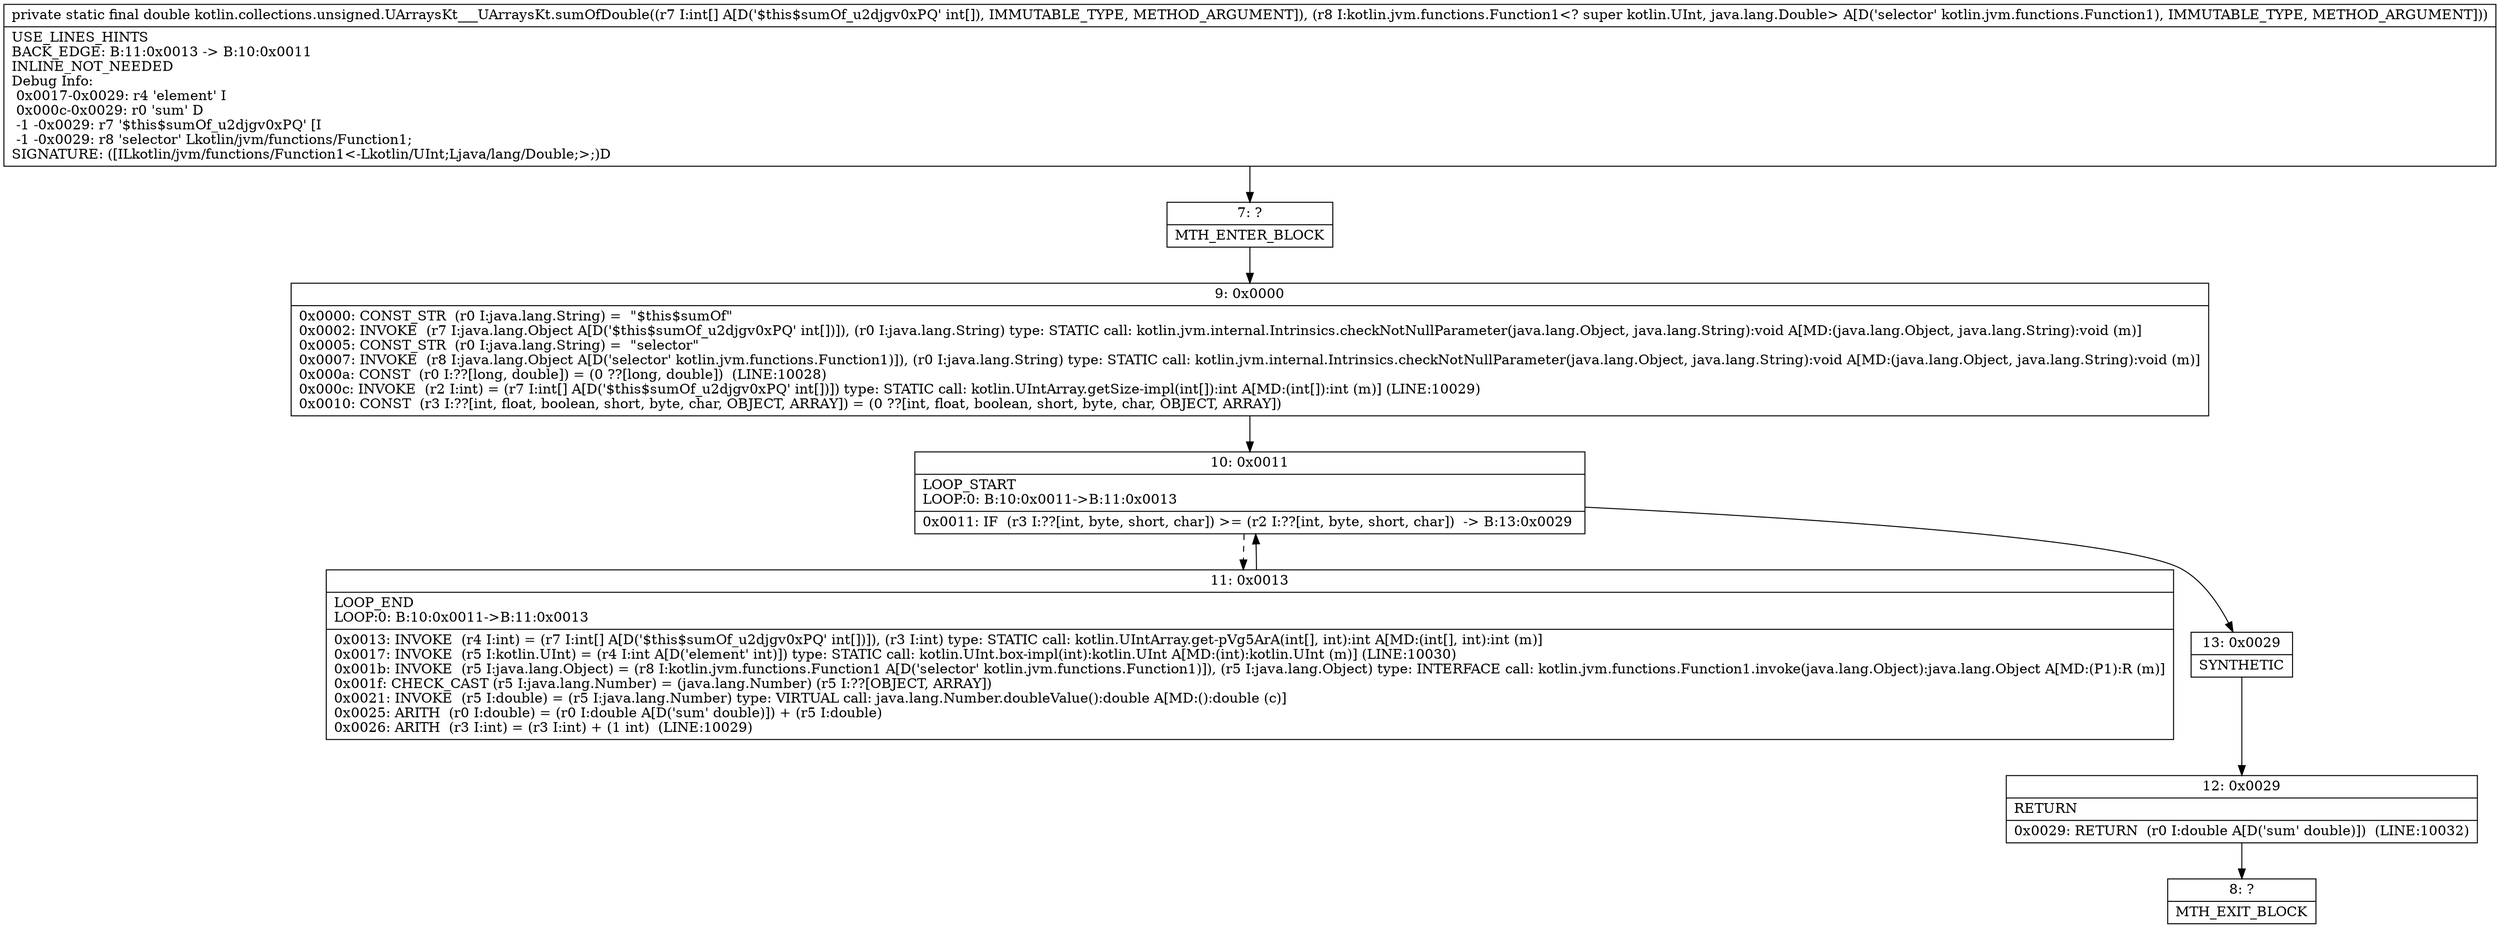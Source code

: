 digraph "CFG forkotlin.collections.unsigned.UArraysKt___UArraysKt.sumOfDouble([ILkotlin\/jvm\/functions\/Function1;)D" {
Node_7 [shape=record,label="{7\:\ ?|MTH_ENTER_BLOCK\l}"];
Node_9 [shape=record,label="{9\:\ 0x0000|0x0000: CONST_STR  (r0 I:java.lang.String) =  \"$this$sumOf\" \l0x0002: INVOKE  (r7 I:java.lang.Object A[D('$this$sumOf_u2djgv0xPQ' int[])]), (r0 I:java.lang.String) type: STATIC call: kotlin.jvm.internal.Intrinsics.checkNotNullParameter(java.lang.Object, java.lang.String):void A[MD:(java.lang.Object, java.lang.String):void (m)]\l0x0005: CONST_STR  (r0 I:java.lang.String) =  \"selector\" \l0x0007: INVOKE  (r8 I:java.lang.Object A[D('selector' kotlin.jvm.functions.Function1)]), (r0 I:java.lang.String) type: STATIC call: kotlin.jvm.internal.Intrinsics.checkNotNullParameter(java.lang.Object, java.lang.String):void A[MD:(java.lang.Object, java.lang.String):void (m)]\l0x000a: CONST  (r0 I:??[long, double]) = (0 ??[long, double])  (LINE:10028)\l0x000c: INVOKE  (r2 I:int) = (r7 I:int[] A[D('$this$sumOf_u2djgv0xPQ' int[])]) type: STATIC call: kotlin.UIntArray.getSize\-impl(int[]):int A[MD:(int[]):int (m)] (LINE:10029)\l0x0010: CONST  (r3 I:??[int, float, boolean, short, byte, char, OBJECT, ARRAY]) = (0 ??[int, float, boolean, short, byte, char, OBJECT, ARRAY]) \l}"];
Node_10 [shape=record,label="{10\:\ 0x0011|LOOP_START\lLOOP:0: B:10:0x0011\-\>B:11:0x0013\l|0x0011: IF  (r3 I:??[int, byte, short, char]) \>= (r2 I:??[int, byte, short, char])  \-\> B:13:0x0029 \l}"];
Node_11 [shape=record,label="{11\:\ 0x0013|LOOP_END\lLOOP:0: B:10:0x0011\-\>B:11:0x0013\l|0x0013: INVOKE  (r4 I:int) = (r7 I:int[] A[D('$this$sumOf_u2djgv0xPQ' int[])]), (r3 I:int) type: STATIC call: kotlin.UIntArray.get\-pVg5ArA(int[], int):int A[MD:(int[], int):int (m)]\l0x0017: INVOKE  (r5 I:kotlin.UInt) = (r4 I:int A[D('element' int)]) type: STATIC call: kotlin.UInt.box\-impl(int):kotlin.UInt A[MD:(int):kotlin.UInt (m)] (LINE:10030)\l0x001b: INVOKE  (r5 I:java.lang.Object) = (r8 I:kotlin.jvm.functions.Function1 A[D('selector' kotlin.jvm.functions.Function1)]), (r5 I:java.lang.Object) type: INTERFACE call: kotlin.jvm.functions.Function1.invoke(java.lang.Object):java.lang.Object A[MD:(P1):R (m)]\l0x001f: CHECK_CAST (r5 I:java.lang.Number) = (java.lang.Number) (r5 I:??[OBJECT, ARRAY]) \l0x0021: INVOKE  (r5 I:double) = (r5 I:java.lang.Number) type: VIRTUAL call: java.lang.Number.doubleValue():double A[MD:():double (c)]\l0x0025: ARITH  (r0 I:double) = (r0 I:double A[D('sum' double)]) + (r5 I:double) \l0x0026: ARITH  (r3 I:int) = (r3 I:int) + (1 int)  (LINE:10029)\l}"];
Node_13 [shape=record,label="{13\:\ 0x0029|SYNTHETIC\l}"];
Node_12 [shape=record,label="{12\:\ 0x0029|RETURN\l|0x0029: RETURN  (r0 I:double A[D('sum' double)])  (LINE:10032)\l}"];
Node_8 [shape=record,label="{8\:\ ?|MTH_EXIT_BLOCK\l}"];
MethodNode[shape=record,label="{private static final double kotlin.collections.unsigned.UArraysKt___UArraysKt.sumOfDouble((r7 I:int[] A[D('$this$sumOf_u2djgv0xPQ' int[]), IMMUTABLE_TYPE, METHOD_ARGUMENT]), (r8 I:kotlin.jvm.functions.Function1\<? super kotlin.UInt, java.lang.Double\> A[D('selector' kotlin.jvm.functions.Function1), IMMUTABLE_TYPE, METHOD_ARGUMENT]))  | USE_LINES_HINTS\lBACK_EDGE: B:11:0x0013 \-\> B:10:0x0011\lINLINE_NOT_NEEDED\lDebug Info:\l  0x0017\-0x0029: r4 'element' I\l  0x000c\-0x0029: r0 'sum' D\l  \-1 \-0x0029: r7 '$this$sumOf_u2djgv0xPQ' [I\l  \-1 \-0x0029: r8 'selector' Lkotlin\/jvm\/functions\/Function1;\lSIGNATURE: ([ILkotlin\/jvm\/functions\/Function1\<\-Lkotlin\/UInt;Ljava\/lang\/Double;\>;)D\l}"];
MethodNode -> Node_7;Node_7 -> Node_9;
Node_9 -> Node_10;
Node_10 -> Node_11[style=dashed];
Node_10 -> Node_13;
Node_11 -> Node_10;
Node_13 -> Node_12;
Node_12 -> Node_8;
}

